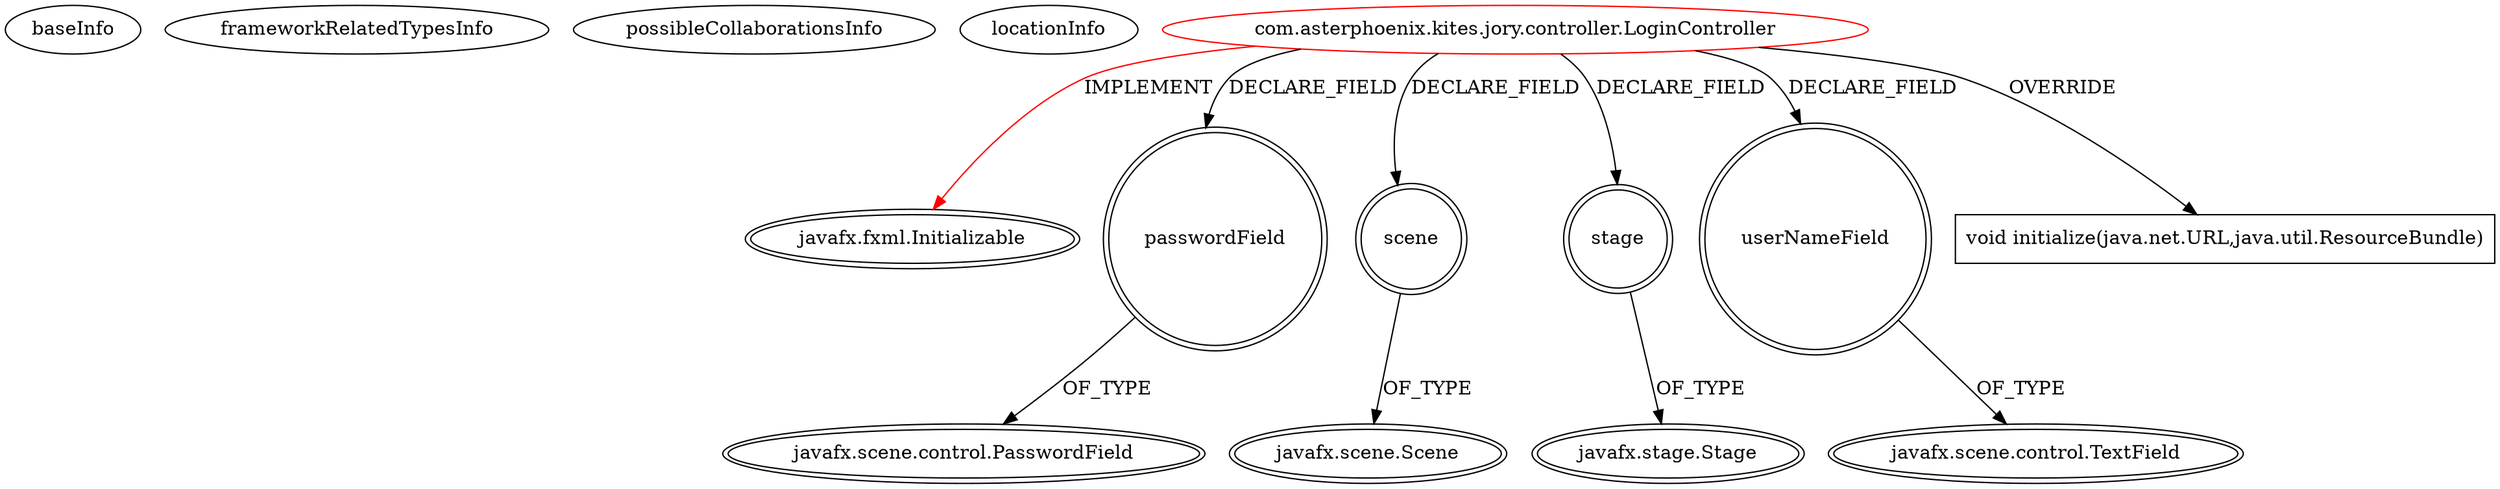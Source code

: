 digraph {
baseInfo[graphId=1891,category="extension_graph",isAnonymous=false,possibleRelation=false]
frameworkRelatedTypesInfo[0="javafx.fxml.Initializable"]
possibleCollaborationsInfo[]
locationInfo[projectName="aster-phoenix-Kites-Jory",filePath="/aster-phoenix-Kites-Jory/Kites-Jory-master/src/com/asterphoenix/kites/jory/controller/LoginController.java",contextSignature="LoginController",graphId="1891"]
0[label="com.asterphoenix.kites.jory.controller.LoginController",vertexType="ROOT_CLIENT_CLASS_DECLARATION",isFrameworkType=false,color=red]
1[label="javafx.fxml.Initializable",vertexType="FRAMEWORK_INTERFACE_TYPE",isFrameworkType=true,peripheries=2]
2[label="passwordField",vertexType="FIELD_DECLARATION",isFrameworkType=true,peripheries=2,shape=circle]
3[label="javafx.scene.control.PasswordField",vertexType="FRAMEWORK_CLASS_TYPE",isFrameworkType=true,peripheries=2]
4[label="scene",vertexType="FIELD_DECLARATION",isFrameworkType=true,peripheries=2,shape=circle]
5[label="javafx.scene.Scene",vertexType="FRAMEWORK_CLASS_TYPE",isFrameworkType=true,peripheries=2]
6[label="stage",vertexType="FIELD_DECLARATION",isFrameworkType=true,peripheries=2,shape=circle]
7[label="javafx.stage.Stage",vertexType="FRAMEWORK_CLASS_TYPE",isFrameworkType=true,peripheries=2]
8[label="userNameField",vertexType="FIELD_DECLARATION",isFrameworkType=true,peripheries=2,shape=circle]
9[label="javafx.scene.control.TextField",vertexType="FRAMEWORK_CLASS_TYPE",isFrameworkType=true,peripheries=2]
10[label="void initialize(java.net.URL,java.util.ResourceBundle)",vertexType="OVERRIDING_METHOD_DECLARATION",isFrameworkType=false,shape=box]
0->1[label="IMPLEMENT",color=red]
0->2[label="DECLARE_FIELD"]
2->3[label="OF_TYPE"]
0->4[label="DECLARE_FIELD"]
4->5[label="OF_TYPE"]
0->6[label="DECLARE_FIELD"]
6->7[label="OF_TYPE"]
0->8[label="DECLARE_FIELD"]
8->9[label="OF_TYPE"]
0->10[label="OVERRIDE"]
}
